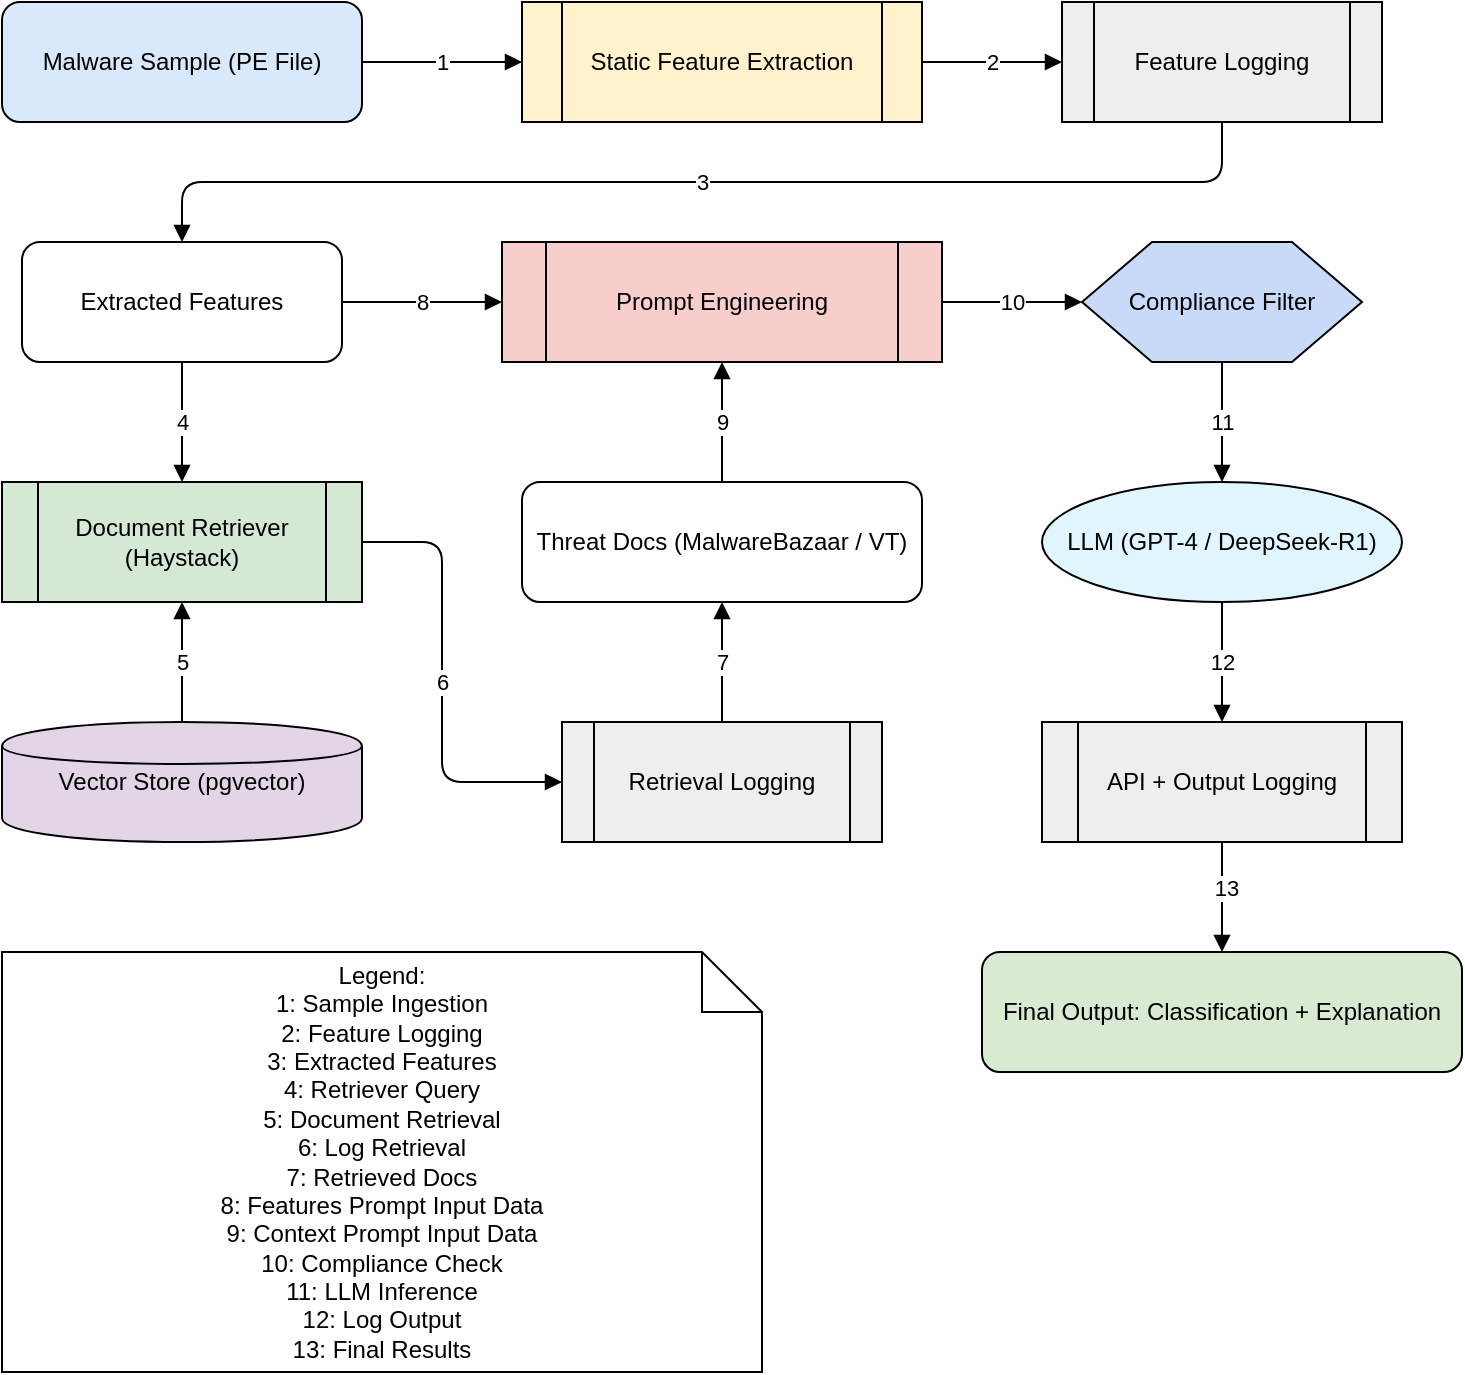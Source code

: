 <mxfile>
    <diagram name="RAG-LLM Pipeline (with Numbered Arrows and Legend)" id="z0vVzGgRz1xF5bGzQ2eL">
        <mxGraphModel dx="1094" dy="2217" grid="1" gridSize="10" guides="1" tooltips="1" connect="1" arrows="1" fold="1" page="1" pageScale="1" pageWidth="827" pageHeight="1169" math="0" shadow="0">
            <root>
                <mxCell id="0"/>
                <mxCell id="1" parent="0"/>
                <mxCell id="2" value="Malware Sample (PE File)" style="shape=rectangle;rounded=1;whiteSpace=wrap;html=1;fillColor=#dae8fc;" parent="1" vertex="1">
                    <mxGeometry x="40" y="80" width="180" height="60" as="geometry"/>
                </mxCell>
                <mxCell id="3" value="Static Feature Extraction" style="shape=process;whiteSpace=wrap;html=1;fillColor=#fff2cc;" parent="1" vertex="1">
                    <mxGeometry x="300" y="80" width="200" height="60" as="geometry"/>
                </mxCell>
                <mxCell id="4" value="Feature Logging" style="shape=process;whiteSpace=wrap;html=1;fillColor=#eeeeee;" parent="1" vertex="1">
                    <mxGeometry x="570" y="80" width="160" height="60" as="geometry"/>
                </mxCell>
                <mxCell id="5" value="Extracted Features" style="shape=rectangle;rounded=1;whiteSpace=wrap;html=1;fillColor=#ffffff;" parent="1" vertex="1">
                    <mxGeometry x="50" y="200" width="160" height="60" as="geometry"/>
                </mxCell>
                <mxCell id="6" value="Vector Store (pgvector)" style="shape=cylinder;whiteSpace=wrap;html=1;fillColor=#e1d5e7;" parent="1" vertex="1">
                    <mxGeometry x="40" y="440" width="180" height="60" as="geometry"/>
                </mxCell>
                <mxCell id="7" value="Document Retriever (Haystack)" style="shape=process;whiteSpace=wrap;html=1;fillColor=#d5e8d4;" parent="1" vertex="1">
                    <mxGeometry x="40" y="320" width="180" height="60" as="geometry"/>
                </mxCell>
                <mxCell id="8" value="Retrieval Logging" style="shape=process;whiteSpace=wrap;html=1;fillColor=#eeeeee;" parent="1" vertex="1">
                    <mxGeometry x="320" y="440" width="160" height="60" as="geometry"/>
                </mxCell>
                <mxCell id="9" value="Threat Docs (MalwareBazaar / VT)" style="shape=rectangle;rounded=1;whiteSpace=wrap;html=1;fillColor=#ffffff;" parent="1" vertex="1">
                    <mxGeometry x="300" y="320" width="200" height="60" as="geometry"/>
                </mxCell>
                <mxCell id="10" value="Prompt Engineering" style="shape=process;whiteSpace=wrap;html=1;fillColor=#f8cecc;" parent="1" vertex="1">
                    <mxGeometry x="290" y="200" width="220" height="60" as="geometry"/>
                </mxCell>
                <mxCell id="11" value="Compliance Filter" style="shape=hexagon;whiteSpace=wrap;html=1;fillColor=#c9daf8;" parent="1" vertex="1">
                    <mxGeometry x="580" y="200" width="140" height="60" as="geometry"/>
                </mxCell>
                <mxCell id="12" value="LLM (GPT-4 / DeepSeek-R1)" style="shape=ellipse;whiteSpace=wrap;html=1;fillColor=#e1f5fe;" parent="1" vertex="1">
                    <mxGeometry x="560" y="320" width="180" height="60" as="geometry"/>
                </mxCell>
                <mxCell id="13" value="API + Output Logging" style="shape=process;whiteSpace=wrap;html=1;fillColor=#eeeeee;" parent="1" vertex="1">
                    <mxGeometry x="560" y="440" width="180" height="60" as="geometry"/>
                </mxCell>
                <mxCell id="14" value="Final Output: Classification + Explanation" style="shape=rectangle;rounded=1;whiteSpace=wrap;html=1;fillColor=#d9ead3;" parent="1" vertex="1">
                    <mxGeometry x="530" y="555" width="240" height="60" as="geometry"/>
                </mxCell>
                <mxCell id="15" value="Legend:&lt;br&gt;1: Sample Ingestion&lt;br&gt;2: Feature Logging&lt;br&gt;3: Extracted Features&lt;br&gt;4: Retriever Query&lt;br&gt;5: Document Retrieval&lt;br&gt;6: Log Retrieval&lt;br&gt;7: Retrieved Docs&lt;br&gt;8:&amp;nbsp;Features Prompt Input Data&lt;br&gt;9: Context Prompt Input Data&lt;br&gt;10: Compliance Check&lt;br&gt;11: LLM Inference&lt;br&gt;12: Log Output&lt;br&gt;13: Final Results" style="shape=note;whiteSpace=wrap;html=1;" parent="1" vertex="1">
                    <mxGeometry x="40" y="555" width="380" height="210" as="geometry"/>
                </mxCell>
                <mxCell id="20" value="1" style="endArrow=block;html=1;" parent="1" source="2" target="3" edge="1">
                    <mxGeometry relative="1" as="geometry"/>
                </mxCell>
                <mxCell id="21" value="2" style="endArrow=block;html=1;" parent="1" source="3" target="4" edge="1">
                    <mxGeometry relative="1" as="geometry"/>
                </mxCell>
                <mxCell id="22" value="3" style="endArrow=block;html=1;" parent="1" source="4" target="5" edge="1">
                    <mxGeometry relative="1" as="geometry">
                        <Array as="points">
                            <mxPoint x="650" y="170"/>
                            <mxPoint x="130" y="170"/>
                        </Array>
                    </mxGeometry>
                </mxCell>
                <mxCell id="23" value="4" style="endArrow=block;html=1;" parent="1" source="5" target="7" edge="1">
                    <mxGeometry relative="1" as="geometry"/>
                </mxCell>
                <mxCell id="24" value="5" style="endArrow=block;html=1;" parent="1" source="6" target="7" edge="1">
                    <mxGeometry relative="1" as="geometry"/>
                </mxCell>
                <mxCell id="25" value="6" style="endArrow=block;html=1;" parent="1" source="7" target="8" edge="1">
                    <mxGeometry relative="1" as="geometry">
                        <Array as="points">
                            <mxPoint x="260" y="350"/>
                            <mxPoint x="260" y="470"/>
                        </Array>
                    </mxGeometry>
                </mxCell>
                <mxCell id="26" value="7" style="endArrow=block;html=1;" parent="1" source="8" target="9" edge="1">
                    <mxGeometry relative="1" as="geometry"/>
                </mxCell>
                <mxCell id="27" value="8" style="endArrow=block;html=1;" parent="1" source="5" target="10" edge="1">
                    <mxGeometry relative="1" as="geometry"/>
                </mxCell>
                <mxCell id="28" value="9" style="endArrow=block;html=1;" parent="1" source="9" target="10" edge="1">
                    <mxGeometry relative="1" as="geometry"/>
                </mxCell>
                <mxCell id="29" value="10" style="endArrow=block;html=1;" parent="1" source="10" target="11" edge="1">
                    <mxGeometry relative="1" as="geometry"/>
                </mxCell>
                <mxCell id="30" value="11" style="endArrow=block;html=1;" parent="1" source="11" target="12" edge="1">
                    <mxGeometry relative="1" as="geometry"/>
                </mxCell>
                <mxCell id="31" value="12" style="endArrow=block;html=1;" parent="1" source="12" target="13" edge="1">
                    <mxGeometry relative="1" as="geometry"/>
                </mxCell>
                <mxCell id="32" value="" style="endArrow=block;html=1;" parent="1" source="13" target="14" edge="1">
                    <mxGeometry relative="1" as="geometry"/>
                </mxCell>
                <mxCell id="33" value="13" style="edgeLabel;html=1;align=center;verticalAlign=middle;resizable=0;points=[];" parent="32" vertex="1" connectable="0">
                    <mxGeometry x="-0.156" y="2" relative="1" as="geometry">
                        <mxPoint as="offset"/>
                    </mxGeometry>
                </mxCell>
            </root>
        </mxGraphModel>
    </diagram>
</mxfile>